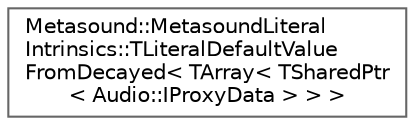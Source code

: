 digraph "Graphical Class Hierarchy"
{
 // INTERACTIVE_SVG=YES
 // LATEX_PDF_SIZE
  bgcolor="transparent";
  edge [fontname=Helvetica,fontsize=10,labelfontname=Helvetica,labelfontsize=10];
  node [fontname=Helvetica,fontsize=10,shape=box,height=0.2,width=0.4];
  rankdir="LR";
  Node0 [id="Node000000",label="Metasound::MetasoundLiteral\lIntrinsics::TLiteralDefaultValue\lFromDecayed\< TArray\< TSharedPtr\l\< Audio::IProxyData \> \> \>",height=0.2,width=0.4,color="grey40", fillcolor="white", style="filled",URL="$dd/d2c/structMetasound_1_1MetasoundLiteralIntrinsics_1_1TLiteralDefaultValueFromDecayed_3_01TArray_3_019653690e457cf98290340d849d67345e.html",tooltip=" "];
}
